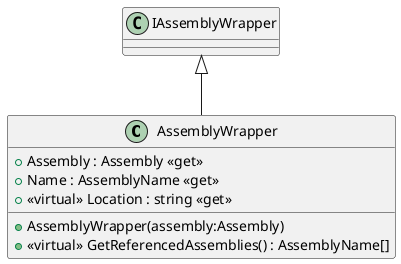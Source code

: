 @startuml
class AssemblyWrapper {
    + AssemblyWrapper(assembly:Assembly)
    + Assembly : Assembly <<get>>
    + Name : AssemblyName <<get>>
    + <<virtual>> Location : string <<get>>
    + <<virtual>> GetReferencedAssemblies() : AssemblyName[]
}
IAssemblyWrapper <|-- AssemblyWrapper
@enduml
